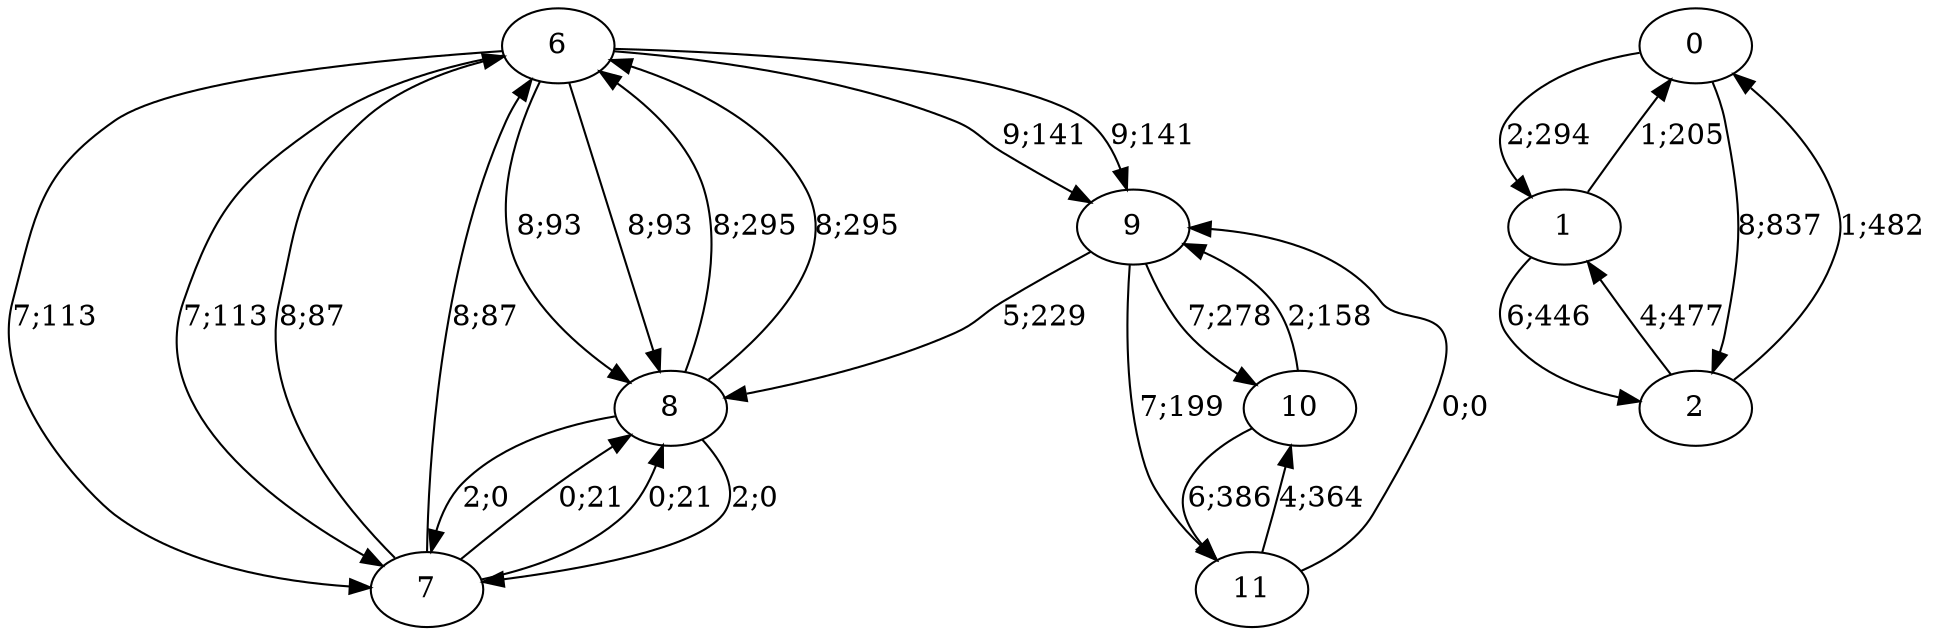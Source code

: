 digraph graph7103 {














6 -> 9 [color=black,label="9;141"]
6 -> 7 [color=black,label="7;113"]
6 -> 8 [color=black,label="8;93"]


7 -> 6 [color=black,label="8;87"]
7 -> 8 [color=black,label="0;21"]


8 -> 6 [color=black,label="8;295"]
8 -> 7 [color=black,label="2;0"]


























9 -> 8 [color=black,label="5;229"]
9 -> 10 [color=black,label="7;278"]
9 -> 11 [color=black,label="7;199"]


10 -> 9 [color=black,label="2;158"]
10 -> 11 [color=black,label="6;386"]


11 -> 9 [color=black,label="0;0"]
11 -> 10 [color=black,label="4;364"]


0 -> 1 [color=black,label="2;294"]
0 -> 2 [color=black,label="8;837"]


1 -> 0 [color=black,label="1;205"]
1 -> 2 [color=black,label="6;446"]


2 -> 0 [color=black,label="1;482"]
2 -> 1 [color=black,label="4;477"]
































6 -> 9 [color=black,label="9;141"]
6 -> 7 [color=black,label="7;113"]
6 -> 8 [color=black,label="8;93"]


7 -> 6 [color=black,label="8;87"]
7 -> 8 [color=black,label="0;21"]


8 -> 6 [color=black,label="8;295"]
8 -> 7 [color=black,label="2;0"]







}